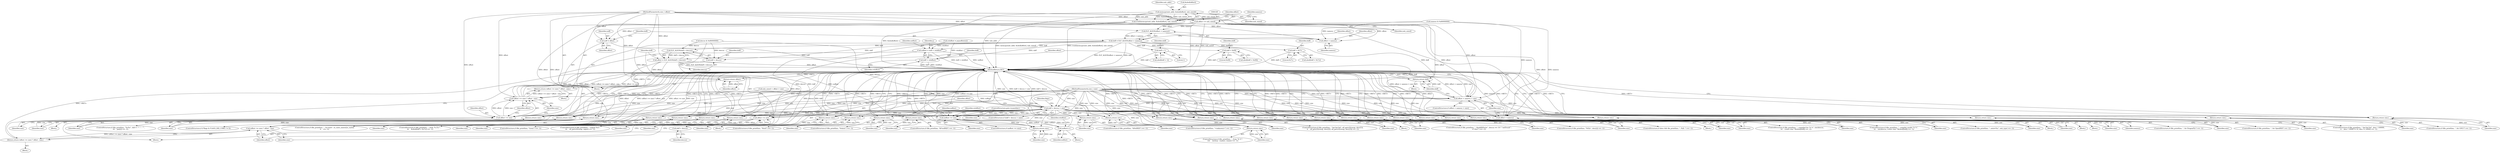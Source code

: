 digraph "0_file_b4c01141e5367f247b84dcaf6aefbb4e741842b8@API" {
"1000150" [label="(Call,memcpy(xnh_addr, &nbuf[offset], xnh_sizeof))"];
"1000148" [label="(Call,(void)memcpy(xnh_addr, &nbuf[offset], xnh_sizeof))"];
"1000157" [label="(Call,offset += xnh_sizeof)"];
"1000177" [label="(Call,offset >= size)"];
"1000176" [label="(Call,(offset >= size) ? offset : size)"];
"1000175" [label="(Return,return (offset >= size) ? offset : size;)"];
"1000212" [label="(Call,noff = offset)"];
"1000217" [label="(Call,ELF_ALIGN(offset + namesz))"];
"1000215" [label="(Call,doff = ELF_ALIGN(offset + namesz))"];
"1000228" [label="(Return,return doff;)"];
"1000232" [label="(Call,ELF_ALIGN(doff + descsz))"];
"1000230" [label="(Call,offset = ELF_ALIGN(doff + descsz))"];
"1000245" [label="(Call,offset >= size)"];
"1000244" [label="(Call,(offset >= size) ? offset : size)"];
"1000243" [label="(Return,return (offset >= size) ? offset : size;)"];
"1001235" [label="(Return,return offset;)"];
"1000233" [label="(Call,doff + descsz)"];
"1000237" [label="(Call,doff + descsz > size)"];
"1000339" [label="(Return,return size;)"];
"1000356" [label="(Return,return size;)"];
"1000367" [label="(Return,return size;)"];
"1000378" [label="(Return,return size;)"];
"1000389" [label="(Return,return size;)"];
"1000400" [label="(Return,return size;)"];
"1000411" [label="(Return,return size;)"];
"1000435" [label="(Return,return size;)"];
"1000441" [label="(Return,return size;)"];
"1000486" [label="(Return,return size;)"];
"1000516" [label="(Return,return size;)"];
"1000578" [label="(Return,return size;)"];
"1000615" [label="(Return,return size;)"];
"1000653" [label="(Return,return size;)"];
"1000673" [label="(Return,return size;)"];
"1000693" [label="(Return,return size;)"];
"1000705" [label="(Return,return size;)"];
"1000708" [label="(Return,return size;)"];
"1000746" [label="(Return,return size;)"];
"1000779" [label="(Return,return size;)"];
"1000785" [label="(Return,return size;)"];
"1000819" [label="(Return,return size;)"];
"1000855" [label="(Return,return size;)"];
"1000861" [label="(Return,return size;)"];
"1000945" [label="(Return,return size;)"];
"1000970" [label="(Return,return size;)"];
"1000999" [label="(Return,return size;)"];
"1001024" [label="(Return,return size;)"];
"1001030" [label="(Return,return size;)"];
"1001088" [label="(Call,noffset >= size)"];
"1001082" [label="(Call,noffset++)"];
"1001225" [label="(Return,return size;)"];
"1001231" [label="(Return,return size;)"];
"1000238" [label="(Call,doff + descsz)"];
"1000294" [label="(Call,doff + 1)"];
"1000994" [label="(Call,doff + 0x7c)"];
"1001009" [label="(Call,doff + 0x08)"];
"1001065" [label="(Call,noffset = doff + reloffset)"];
"1001067" [label="(Call,doff + reloffset)"];
"1000218" [label="(Call,offset + namesz)"];
"1000222" [label="(Call,offset + namesz > size)"];
"1000223" [label="(Call,offset + namesz)"];
"1000697" [label="(ControlStructure,if (file_printf(ms, \", note=%u\", xnh_type) == -1))"];
"1001091" [label="(ControlStructure,goto tryanother;)"];
"1000219" [label="(Identifier,offset)"];
"1001237" [label="(MethodReturn,RET)"];
"1000780" [label="(Identifier,size)"];
"1000150" [label="(Call,memcpy(xnh_addr, &nbuf[offset], xnh_sizeof))"];
"1000249" [label="(Identifier,size)"];
"1000156" [label="(Identifier,xnh_sizeof)"];
"1000245" [label="(Call,offset >= size)"];
"1000357" [label="(Identifier,size)"];
"1000673" [label="(Return,return size;)"];
"1000371" [label="(ControlStructure,if (file_printf(ms, \"Solaris\") == -1))"];
"1000393" [label="(ControlStructure,if (file_printf(ms, \"kNetBSD\") == -1))"];
"1000960" [label="(ControlStructure,if (file_printf(ms, \", %s-style\", os_style_names[os_style])\n\t\t    == -1))"];
"1000161" [label="(Identifier,namesz)"];
"1000378" [label="(Return,return size;)"];
"1000946" [label="(Identifier,size)"];
"1000320" [label="(Block,)"];
"1000213" [label="(Identifier,noff)"];
"1000176" [label="(Call,(offset >= size) ? offset : size)"];
"1000360" [label="(ControlStructure,if (file_printf(ms, \"Hurd\") == -1))"];
"1000232" [label="(Call,ELF_ALIGN(doff + descsz))"];
"1001083" [label="(Identifier,noffset)"];
"1001056" [label="(Block,)"];
"1000179" [label="(Identifier,size)"];
"1000435" [label="(Return,return size;)"];
"1000654" [label="(Identifier,size)"];
"1000772" [label="(ControlStructure,if (file_printf(ms, \", for OpenBSD\") == -1))"];
"1000125" [label="(Block,)"];
"1000229" [label="(Identifier,doff)"];
"1001085" [label="(Identifier,reloffset)"];
"1000292" [label="(Call,nbuf[doff + 1])"];
"1000473" [label="(ControlStructure,if (file_printf(ms, \", BuildID[%s]=\", descsz == 16 ? \"md5/uuid\" :\n\t\t\"sha1\") == -1))"];
"1000992" [label="(Call,nbuf[doff + 0x7c])"];
"1000254" [label="(Identifier,flags)"];
"1000390" [label="(Identifier,size)"];
"1000239" [label="(Identifier,doff)"];
"1000230" [label="(Call,offset = ELF_ALIGN(doff + descsz))"];
"1001226" [label="(Identifier,size)"];
"1000994" [label="(Call,doff + 0x7c)"];
"1000810" [label="(Block,)"];
"1000677" [label="(ControlStructure,if (file_printf(ms, \", compiler model: %.*s\",\n\t\t\t    (int)descsz, (const char *)&nbuf[doff]) == -1))"];
"1000222" [label="(Call,offset + namesz > size)"];
"1000349" [label="(ControlStructure,if (file_printf(ms, \"Linux\") == -1))"];
"1001235" [label="(Return,return offset;)"];
"1000487" [label="(Identifier,size)"];
"1000183" [label="(Call,namesz & 0x80000000)"];
"1001069" [label="(Identifier,reloffset)"];
"1000212" [label="(Call,noff = offset)"];
"1000356" [label="(Return,return size;)"];
"1000771" [label="(Block,)"];
"1000436" [label="(Identifier,size)"];
"1000228" [label="(Return,return doff;)"];
"1000657" [label="(ControlStructure,if (file_printf(ms, \", compiled for: %.*s\", (int)descsz,\n\t\t\t    (const char *)&nbuf[doff]) == -1))"];
"1000734" [label="(Block,)"];
"1000674" [label="(Identifier,size)"];
"1000382" [label="(ControlStructure,if (file_printf(ms, \"kFreeBSD\") == -1))"];
"1000820" [label="(Identifier,size)"];
"1000340" [label="(Identifier,size)"];
"1001010" [label="(Identifier,doff)"];
"1000693" [label="(Return,return size;)"];
"1001007" [label="(Call,nbuf[doff + 0x08])"];
"1000243" [label="(Return,return (offset >= size) ? offset : size;)"];
"1001087" [label="(ControlStructure,if (noffset >= size))"];
"1001082" [label="(Call,noffset++)"];
"1000294" [label="(Call,doff + 1)"];
"1000177" [label="(Call,offset >= size)"];
"1000986" [label="(ControlStructure,if (file_printf(ms, \", from '%.31s'\",\n\t\t\t    &nbuf[doff + 0x7c]) == -1))"];
"1000148" [label="(Call,(void)memcpy(xnh_addr, &nbuf[offset], xnh_sizeof))"];
"1000339" [label="(Return,return size;)"];
"1000236" [label="(ControlStructure,if (doff + descsz > size))"];
"1000367" [label="(Return,return size;)"];
"1001000" [label="(Identifier,size)"];
"1000709" [label="(Identifier,size)"];
"1000174" [label="(Block,)"];
"1000412" [label="(Identifier,size)"];
"1000569" [label="(ControlStructure,if (desc && file_printf(ms, \", PaX: \") == -1))"];
"1000862" [label="(Identifier,size)"];
"1000971" [label="(Identifier,size)"];
"1001014" [label="(ControlStructure,if (file_printf(ms, \" (signal %u)\",\n\t\t\t    elf_getu32(swap, signo)) == -1))"];
"1000411" [label="(Return,return size;)"];
"1000233" [label="(Call,doff + descsz)"];
"1000746" [label="(Return,return size;)"];
"1000151" [label="(Identifier,xnh_addr)"];
"1001068" [label="(Identifier,doff)"];
"1000221" [label="(ControlStructure,if (offset + namesz > size))"];
"1001231" [label="(Return,return size;)"];
"1000244" [label="(Call,(offset >= size) ? offset : size)"];
"1000235" [label="(Identifier,descsz)"];
"1001024" [label="(Return,return size;)"];
"1000237" [label="(Call,doff + descsz > size)"];
"1000332" [label="(ControlStructure,if (file_printf(ms, \", for GNU/\") == -1))"];
"1000231" [label="(Identifier,offset)"];
"1000579" [label="(Identifier,size)"];
"1000217" [label="(Call,ELF_ALIGN(offset + namesz))"];
"1000119" [label="(MethodParameterIn,size_t offset)"];
"1000240" [label="(Identifier,descsz)"];
"1000157" [label="(Call,offset += xnh_sizeof)"];
"1000224" [label="(Identifier,offset)"];
"1000401" [label="(Identifier,size)"];
"1001089" [label="(Identifier,noffset)"];
"1000138" [label="(Call,xnh_sizeof + offset > size)"];
"1000812" [label="(ControlStructure,if (file_printf(ms, \", for DragonFly\") == -1))"];
"1000999" [label="(Return,return size;)"];
"1001025" [label="(Identifier,size)"];
"1000295" [label="(Identifier,doff)"];
"1000158" [label="(Identifier,offset)"];
"1001065" [label="(Call,noffset = doff + reloffset)"];
"1000615" [label="(Return,return size;)"];
"1000225" [label="(Identifier,namesz)"];
"1001060" [label="(Call,reloffset = prpsoffsets(i))"];
"1000215" [label="(Call,doff = ELF_ALIGN(offset + namesz))"];
"1000413" [label="(ControlStructure,if (file_printf(ms, \" %d.%d.%d\", elf_getu32(swap, desc[1]),\n\t\t    elf_getu32(swap, desc[2]), elf_getu32(swap, desc[3])) == -1))"];
"1000708" [label="(Return,return size;)"];
"1001030" [label="(Return,return size;)"];
"1000786" [label="(Identifier,size)"];
"1000641" [label="(Block,)"];
"1000247" [label="(Identifier,size)"];
"1000296" [label="(Literal,1)"];
"1000861" [label="(Return,return size;)"];
"1000938" [label="(ControlStructure,if ((*flags & FLAGS_DID_CORE) != 0))"];
"1000181" [label="(Identifier,size)"];
"1000159" [label="(Identifier,xnh_sizeof)"];
"1000600" [label="(ControlStructure,if (file_printf(ms, \"%s%s\", did++ ? \",\" : \"\",\n\t\t\t    pax[i]) == -1))"];
"1000945" [label="(Return,return size;)"];
"1000819" [label="(Return,return size;)"];
"1001081" [label="(Block,)"];
"1000855" [label="(Return,return size;)"];
"1001225" [label="(Return,return size;)"];
"1000220" [label="(Identifier,namesz)"];
"1000218" [label="(Call,offset + namesz)"];
"1000180" [label="(Identifier,offset)"];
"1001236" [label="(Identifier,offset)"];
"1000223" [label="(Call,offset + namesz)"];
"1000120" [label="(MethodParameterIn,size_t size)"];
"1001031" [label="(Identifier,size)"];
"1000995" [label="(Identifier,doff)"];
"1001009" [label="(Call,doff + 0x08)"];
"1000578" [label="(Return,return size;)"];
"1000234" [label="(Identifier,doff)"];
"1000248" [label="(Identifier,offset)"];
"1000653" [label="(Return,return size;)"];
"1001066" [label="(Identifier,noffset)"];
"1000246" [label="(Identifier,offset)"];
"1000486" [label="(Return,return size;)"];
"1000198" [label="(Call,descsz & 0x80000000)"];
"1000705" [label="(Return,return size;)"];
"1000779" [label="(Return,return size;)"];
"1001232" [label="(Identifier,size)"];
"1000706" [label="(Identifier,size)"];
"1000175" [label="(Return,return (offset >= size) ? offset : size;)"];
"1000984" [label="(Block,)"];
"1000785" [label="(Return,return size;)"];
"1000214" [label="(Identifier,offset)"];
"1000517" [label="(Identifier,size)"];
"1000506" [label="(ControlStructure,if (file_printf(ms, \"%02x\", desc[i]) == -1))"];
"1000216" [label="(Identifier,doff)"];
"1000616" [label="(Identifier,size)"];
"1000747" [label="(Identifier,size)"];
"1001067" [label="(Call,doff + reloffset)"];
"1000516" [label="(Return,return size;)"];
"1000242" [label="(Block,)"];
"1001090" [label="(Identifier,size)"];
"1001088" [label="(Call,noffset >= size)"];
"1001094" [label="(Identifier,reloffset)"];
"1001073" [label="(Identifier,j)"];
"1000389" [label="(Return,return size;)"];
"1000178" [label="(Identifier,offset)"];
"1000404" [label="(ControlStructure,if (file_printf(ms, \"<unknown>\") == -1))"];
"1000694" [label="(Identifier,size)"];
"1000632" [label="(Block,)"];
"1001011" [label="(Literal,0x08)"];
"1000241" [label="(Identifier,size)"];
"1000238" [label="(Call,doff + descsz)"];
"1000227" [label="(Block,)"];
"1000400" [label="(Return,return size;)"];
"1000442" [label="(Identifier,size)"];
"1001212" [label="(ControlStructure,if (file_printf(ms, \", from '%.*s'\",\n\t\t\t\t    (int)(cp - cname), cname) == -1))"];
"1000379" [label="(Identifier,size)"];
"1000152" [label="(Call,&nbuf[offset])"];
"1000970" [label="(Return,return size;)"];
"1000837" [label="(ControlStructure,if (file_printf(ms, \" %d.%d.%d\", desc / 100000,\n\t\t    desc / 10000 % 10, desc % 10000) == -1))"];
"1000996" [label="(Literal,0x7c)"];
"1000226" [label="(Identifier,size)"];
"1000441" [label="(Return,return size;)"];
"1000368" [label="(Identifier,size)"];
"1000856" [label="(Identifier,size)"];
"1000150" -> "1000148"  [label="AST: "];
"1000150" -> "1000156"  [label="CFG: "];
"1000151" -> "1000150"  [label="AST: "];
"1000152" -> "1000150"  [label="AST: "];
"1000156" -> "1000150"  [label="AST: "];
"1000148" -> "1000150"  [label="CFG: "];
"1000150" -> "1001237"  [label="DDG: xnh_addr"];
"1000150" -> "1001237"  [label="DDG: &nbuf[offset]"];
"1000150" -> "1000148"  [label="DDG: xnh_addr"];
"1000150" -> "1000148"  [label="DDG: &nbuf[offset]"];
"1000150" -> "1000148"  [label="DDG: xnh_sizeof"];
"1000150" -> "1000157"  [label="DDG: xnh_sizeof"];
"1000148" -> "1000125"  [label="AST: "];
"1000149" -> "1000148"  [label="AST: "];
"1000158" -> "1000148"  [label="CFG: "];
"1000148" -> "1001237"  [label="DDG: (void)memcpy(xnh_addr, &nbuf[offset], xnh_sizeof)"];
"1000148" -> "1001237"  [label="DDG: memcpy(xnh_addr, &nbuf[offset], xnh_sizeof)"];
"1000157" -> "1000125"  [label="AST: "];
"1000157" -> "1000159"  [label="CFG: "];
"1000158" -> "1000157"  [label="AST: "];
"1000159" -> "1000157"  [label="AST: "];
"1000161" -> "1000157"  [label="CFG: "];
"1000157" -> "1001237"  [label="DDG: xnh_sizeof"];
"1000157" -> "1001237"  [label="DDG: offset"];
"1000119" -> "1000157"  [label="DDG: offset"];
"1000157" -> "1000177"  [label="DDG: offset"];
"1000157" -> "1000212"  [label="DDG: offset"];
"1000157" -> "1000217"  [label="DDG: offset"];
"1000157" -> "1000218"  [label="DDG: offset"];
"1000157" -> "1000222"  [label="DDG: offset"];
"1000157" -> "1000223"  [label="DDG: offset"];
"1000177" -> "1000176"  [label="AST: "];
"1000177" -> "1000179"  [label="CFG: "];
"1000178" -> "1000177"  [label="AST: "];
"1000179" -> "1000177"  [label="AST: "];
"1000180" -> "1000177"  [label="CFG: "];
"1000181" -> "1000177"  [label="CFG: "];
"1000177" -> "1000176"  [label="DDG: offset"];
"1000177" -> "1000176"  [label="DDG: size"];
"1000119" -> "1000177"  [label="DDG: offset"];
"1000138" -> "1000177"  [label="DDG: size"];
"1000120" -> "1000177"  [label="DDG: size"];
"1000176" -> "1000175"  [label="AST: "];
"1000176" -> "1000180"  [label="CFG: "];
"1000176" -> "1000181"  [label="CFG: "];
"1000180" -> "1000176"  [label="AST: "];
"1000181" -> "1000176"  [label="AST: "];
"1000175" -> "1000176"  [label="CFG: "];
"1000176" -> "1001237"  [label="DDG: size"];
"1000176" -> "1001237"  [label="DDG: offset"];
"1000176" -> "1001237"  [label="DDG: (offset >= size) ? offset : size"];
"1000176" -> "1001237"  [label="DDG: offset >= size"];
"1000176" -> "1000175"  [label="DDG: (offset >= size) ? offset : size"];
"1000119" -> "1000176"  [label="DDG: offset"];
"1000120" -> "1000176"  [label="DDG: size"];
"1000175" -> "1000174"  [label="AST: "];
"1001237" -> "1000175"  [label="CFG: "];
"1000175" -> "1001237"  [label="DDG: <RET>"];
"1000212" -> "1000125"  [label="AST: "];
"1000212" -> "1000214"  [label="CFG: "];
"1000213" -> "1000212"  [label="AST: "];
"1000214" -> "1000212"  [label="AST: "];
"1000216" -> "1000212"  [label="CFG: "];
"1000212" -> "1001237"  [label="DDG: noff"];
"1000119" -> "1000212"  [label="DDG: offset"];
"1000217" -> "1000215"  [label="AST: "];
"1000217" -> "1000218"  [label="CFG: "];
"1000218" -> "1000217"  [label="AST: "];
"1000215" -> "1000217"  [label="CFG: "];
"1000217" -> "1000215"  [label="DDG: offset + namesz"];
"1000119" -> "1000217"  [label="DDG: offset"];
"1000183" -> "1000217"  [label="DDG: namesz"];
"1000215" -> "1000125"  [label="AST: "];
"1000216" -> "1000215"  [label="AST: "];
"1000224" -> "1000215"  [label="CFG: "];
"1000215" -> "1001237"  [label="DDG: doff"];
"1000215" -> "1001237"  [label="DDG: ELF_ALIGN(offset + namesz)"];
"1000215" -> "1000228"  [label="DDG: doff"];
"1000215" -> "1000232"  [label="DDG: doff"];
"1000215" -> "1000233"  [label="DDG: doff"];
"1000215" -> "1000237"  [label="DDG: doff"];
"1000215" -> "1000238"  [label="DDG: doff"];
"1000215" -> "1000294"  [label="DDG: doff"];
"1000215" -> "1000994"  [label="DDG: doff"];
"1000215" -> "1001009"  [label="DDG: doff"];
"1000215" -> "1001065"  [label="DDG: doff"];
"1000215" -> "1001067"  [label="DDG: doff"];
"1000228" -> "1000227"  [label="AST: "];
"1000228" -> "1000229"  [label="CFG: "];
"1000229" -> "1000228"  [label="AST: "];
"1001237" -> "1000228"  [label="CFG: "];
"1000228" -> "1001237"  [label="DDG: <RET>"];
"1000229" -> "1000228"  [label="DDG: doff"];
"1000232" -> "1000230"  [label="AST: "];
"1000232" -> "1000233"  [label="CFG: "];
"1000233" -> "1000232"  [label="AST: "];
"1000230" -> "1000232"  [label="CFG: "];
"1000232" -> "1000230"  [label="DDG: doff + descsz"];
"1000198" -> "1000232"  [label="DDG: descsz"];
"1000230" -> "1000125"  [label="AST: "];
"1000231" -> "1000230"  [label="AST: "];
"1000239" -> "1000230"  [label="CFG: "];
"1000230" -> "1001237"  [label="DDG: offset"];
"1000230" -> "1001237"  [label="DDG: ELF_ALIGN(doff + descsz)"];
"1000119" -> "1000230"  [label="DDG: offset"];
"1000230" -> "1000245"  [label="DDG: offset"];
"1000230" -> "1001235"  [label="DDG: offset"];
"1000245" -> "1000244"  [label="AST: "];
"1000245" -> "1000247"  [label="CFG: "];
"1000246" -> "1000245"  [label="AST: "];
"1000247" -> "1000245"  [label="AST: "];
"1000248" -> "1000245"  [label="CFG: "];
"1000249" -> "1000245"  [label="CFG: "];
"1000245" -> "1000244"  [label="DDG: offset"];
"1000245" -> "1000244"  [label="DDG: size"];
"1000119" -> "1000245"  [label="DDG: offset"];
"1000237" -> "1000245"  [label="DDG: size"];
"1000120" -> "1000245"  [label="DDG: size"];
"1000244" -> "1000243"  [label="AST: "];
"1000244" -> "1000248"  [label="CFG: "];
"1000244" -> "1000249"  [label="CFG: "];
"1000248" -> "1000244"  [label="AST: "];
"1000249" -> "1000244"  [label="AST: "];
"1000243" -> "1000244"  [label="CFG: "];
"1000244" -> "1001237"  [label="DDG: offset"];
"1000244" -> "1001237"  [label="DDG: (offset >= size) ? offset : size"];
"1000244" -> "1001237"  [label="DDG: offset >= size"];
"1000244" -> "1001237"  [label="DDG: size"];
"1000244" -> "1000243"  [label="DDG: (offset >= size) ? offset : size"];
"1000119" -> "1000244"  [label="DDG: offset"];
"1000120" -> "1000244"  [label="DDG: size"];
"1000243" -> "1000242"  [label="AST: "];
"1001237" -> "1000243"  [label="CFG: "];
"1000243" -> "1001237"  [label="DDG: <RET>"];
"1001235" -> "1000125"  [label="AST: "];
"1001235" -> "1001236"  [label="CFG: "];
"1001236" -> "1001235"  [label="AST: "];
"1001237" -> "1001235"  [label="CFG: "];
"1001235" -> "1001237"  [label="DDG: <RET>"];
"1001236" -> "1001235"  [label="DDG: offset"];
"1000119" -> "1001235"  [label="DDG: offset"];
"1000233" -> "1000235"  [label="CFG: "];
"1000234" -> "1000233"  [label="AST: "];
"1000235" -> "1000233"  [label="AST: "];
"1000198" -> "1000233"  [label="DDG: descsz"];
"1000237" -> "1000236"  [label="AST: "];
"1000237" -> "1000241"  [label="CFG: "];
"1000238" -> "1000237"  [label="AST: "];
"1000241" -> "1000237"  [label="AST: "];
"1000246" -> "1000237"  [label="CFG: "];
"1000254" -> "1000237"  [label="CFG: "];
"1000237" -> "1001237"  [label="DDG: doff + descsz > size"];
"1000237" -> "1001237"  [label="DDG: doff + descsz"];
"1000237" -> "1001237"  [label="DDG: size"];
"1000198" -> "1000237"  [label="DDG: descsz"];
"1000222" -> "1000237"  [label="DDG: size"];
"1000120" -> "1000237"  [label="DDG: size"];
"1000237" -> "1000339"  [label="DDG: size"];
"1000237" -> "1000356"  [label="DDG: size"];
"1000237" -> "1000367"  [label="DDG: size"];
"1000237" -> "1000378"  [label="DDG: size"];
"1000237" -> "1000389"  [label="DDG: size"];
"1000237" -> "1000400"  [label="DDG: size"];
"1000237" -> "1000411"  [label="DDG: size"];
"1000237" -> "1000435"  [label="DDG: size"];
"1000237" -> "1000441"  [label="DDG: size"];
"1000237" -> "1000486"  [label="DDG: size"];
"1000237" -> "1000516"  [label="DDG: size"];
"1000237" -> "1000578"  [label="DDG: size"];
"1000237" -> "1000615"  [label="DDG: size"];
"1000237" -> "1000653"  [label="DDG: size"];
"1000237" -> "1000673"  [label="DDG: size"];
"1000237" -> "1000693"  [label="DDG: size"];
"1000237" -> "1000705"  [label="DDG: size"];
"1000237" -> "1000708"  [label="DDG: size"];
"1000237" -> "1000746"  [label="DDG: size"];
"1000237" -> "1000779"  [label="DDG: size"];
"1000237" -> "1000785"  [label="DDG: size"];
"1000237" -> "1000819"  [label="DDG: size"];
"1000237" -> "1000855"  [label="DDG: size"];
"1000237" -> "1000861"  [label="DDG: size"];
"1000237" -> "1000945"  [label="DDG: size"];
"1000237" -> "1000970"  [label="DDG: size"];
"1000237" -> "1000999"  [label="DDG: size"];
"1000237" -> "1001024"  [label="DDG: size"];
"1000237" -> "1001030"  [label="DDG: size"];
"1000237" -> "1001088"  [label="DDG: size"];
"1000237" -> "1001225"  [label="DDG: size"];
"1000237" -> "1001231"  [label="DDG: size"];
"1000339" -> "1000332"  [label="AST: "];
"1000339" -> "1000340"  [label="CFG: "];
"1000340" -> "1000339"  [label="AST: "];
"1001237" -> "1000339"  [label="CFG: "];
"1000339" -> "1001237"  [label="DDG: <RET>"];
"1000340" -> "1000339"  [label="DDG: size"];
"1000120" -> "1000339"  [label="DDG: size"];
"1000356" -> "1000349"  [label="AST: "];
"1000356" -> "1000357"  [label="CFG: "];
"1000357" -> "1000356"  [label="AST: "];
"1001237" -> "1000356"  [label="CFG: "];
"1000356" -> "1001237"  [label="DDG: <RET>"];
"1000357" -> "1000356"  [label="DDG: size"];
"1000120" -> "1000356"  [label="DDG: size"];
"1000367" -> "1000360"  [label="AST: "];
"1000367" -> "1000368"  [label="CFG: "];
"1000368" -> "1000367"  [label="AST: "];
"1001237" -> "1000367"  [label="CFG: "];
"1000367" -> "1001237"  [label="DDG: <RET>"];
"1000368" -> "1000367"  [label="DDG: size"];
"1000120" -> "1000367"  [label="DDG: size"];
"1000378" -> "1000371"  [label="AST: "];
"1000378" -> "1000379"  [label="CFG: "];
"1000379" -> "1000378"  [label="AST: "];
"1001237" -> "1000378"  [label="CFG: "];
"1000378" -> "1001237"  [label="DDG: <RET>"];
"1000379" -> "1000378"  [label="DDG: size"];
"1000120" -> "1000378"  [label="DDG: size"];
"1000389" -> "1000382"  [label="AST: "];
"1000389" -> "1000390"  [label="CFG: "];
"1000390" -> "1000389"  [label="AST: "];
"1001237" -> "1000389"  [label="CFG: "];
"1000389" -> "1001237"  [label="DDG: <RET>"];
"1000390" -> "1000389"  [label="DDG: size"];
"1000120" -> "1000389"  [label="DDG: size"];
"1000400" -> "1000393"  [label="AST: "];
"1000400" -> "1000401"  [label="CFG: "];
"1000401" -> "1000400"  [label="AST: "];
"1001237" -> "1000400"  [label="CFG: "];
"1000400" -> "1001237"  [label="DDG: <RET>"];
"1000401" -> "1000400"  [label="DDG: size"];
"1000120" -> "1000400"  [label="DDG: size"];
"1000411" -> "1000404"  [label="AST: "];
"1000411" -> "1000412"  [label="CFG: "];
"1000412" -> "1000411"  [label="AST: "];
"1001237" -> "1000411"  [label="CFG: "];
"1000411" -> "1001237"  [label="DDG: <RET>"];
"1000412" -> "1000411"  [label="DDG: size"];
"1000120" -> "1000411"  [label="DDG: size"];
"1000435" -> "1000413"  [label="AST: "];
"1000435" -> "1000436"  [label="CFG: "];
"1000436" -> "1000435"  [label="AST: "];
"1001237" -> "1000435"  [label="CFG: "];
"1000435" -> "1001237"  [label="DDG: <RET>"];
"1000436" -> "1000435"  [label="DDG: size"];
"1000120" -> "1000435"  [label="DDG: size"];
"1000441" -> "1000320"  [label="AST: "];
"1000441" -> "1000442"  [label="CFG: "];
"1000442" -> "1000441"  [label="AST: "];
"1001237" -> "1000441"  [label="CFG: "];
"1000441" -> "1001237"  [label="DDG: <RET>"];
"1000442" -> "1000441"  [label="DDG: size"];
"1000120" -> "1000441"  [label="DDG: size"];
"1000486" -> "1000473"  [label="AST: "];
"1000486" -> "1000487"  [label="CFG: "];
"1000487" -> "1000486"  [label="AST: "];
"1001237" -> "1000486"  [label="CFG: "];
"1000486" -> "1001237"  [label="DDG: <RET>"];
"1000487" -> "1000486"  [label="DDG: size"];
"1000120" -> "1000486"  [label="DDG: size"];
"1000516" -> "1000506"  [label="AST: "];
"1000516" -> "1000517"  [label="CFG: "];
"1000517" -> "1000516"  [label="AST: "];
"1001237" -> "1000516"  [label="CFG: "];
"1000516" -> "1001237"  [label="DDG: <RET>"];
"1000517" -> "1000516"  [label="DDG: size"];
"1000120" -> "1000516"  [label="DDG: size"];
"1000578" -> "1000569"  [label="AST: "];
"1000578" -> "1000579"  [label="CFG: "];
"1000579" -> "1000578"  [label="AST: "];
"1001237" -> "1000578"  [label="CFG: "];
"1000578" -> "1001237"  [label="DDG: <RET>"];
"1000579" -> "1000578"  [label="DDG: size"];
"1000120" -> "1000578"  [label="DDG: size"];
"1000615" -> "1000600"  [label="AST: "];
"1000615" -> "1000616"  [label="CFG: "];
"1000616" -> "1000615"  [label="AST: "];
"1001237" -> "1000615"  [label="CFG: "];
"1000615" -> "1001237"  [label="DDG: <RET>"];
"1000616" -> "1000615"  [label="DDG: size"];
"1000120" -> "1000615"  [label="DDG: size"];
"1000653" -> "1000641"  [label="AST: "];
"1000653" -> "1000654"  [label="CFG: "];
"1000654" -> "1000653"  [label="AST: "];
"1001237" -> "1000653"  [label="CFG: "];
"1000653" -> "1001237"  [label="DDG: <RET>"];
"1000654" -> "1000653"  [label="DDG: size"];
"1000120" -> "1000653"  [label="DDG: size"];
"1000673" -> "1000657"  [label="AST: "];
"1000673" -> "1000674"  [label="CFG: "];
"1000674" -> "1000673"  [label="AST: "];
"1001237" -> "1000673"  [label="CFG: "];
"1000673" -> "1001237"  [label="DDG: <RET>"];
"1000674" -> "1000673"  [label="DDG: size"];
"1000120" -> "1000673"  [label="DDG: size"];
"1000693" -> "1000677"  [label="AST: "];
"1000693" -> "1000694"  [label="CFG: "];
"1000694" -> "1000693"  [label="AST: "];
"1001237" -> "1000693"  [label="CFG: "];
"1000693" -> "1001237"  [label="DDG: <RET>"];
"1000694" -> "1000693"  [label="DDG: size"];
"1000120" -> "1000693"  [label="DDG: size"];
"1000705" -> "1000697"  [label="AST: "];
"1000705" -> "1000706"  [label="CFG: "];
"1000706" -> "1000705"  [label="AST: "];
"1001237" -> "1000705"  [label="CFG: "];
"1000705" -> "1001237"  [label="DDG: <RET>"];
"1000706" -> "1000705"  [label="DDG: size"];
"1000120" -> "1000705"  [label="DDG: size"];
"1000708" -> "1000632"  [label="AST: "];
"1000708" -> "1000709"  [label="CFG: "];
"1000709" -> "1000708"  [label="AST: "];
"1001237" -> "1000708"  [label="CFG: "];
"1000708" -> "1001237"  [label="DDG: <RET>"];
"1000709" -> "1000708"  [label="DDG: size"];
"1000120" -> "1000708"  [label="DDG: size"];
"1000746" -> "1000734"  [label="AST: "];
"1000746" -> "1000747"  [label="CFG: "];
"1000747" -> "1000746"  [label="AST: "];
"1001237" -> "1000746"  [label="CFG: "];
"1000746" -> "1001237"  [label="DDG: <RET>"];
"1000747" -> "1000746"  [label="DDG: size"];
"1000120" -> "1000746"  [label="DDG: size"];
"1000779" -> "1000772"  [label="AST: "];
"1000779" -> "1000780"  [label="CFG: "];
"1000780" -> "1000779"  [label="AST: "];
"1001237" -> "1000779"  [label="CFG: "];
"1000779" -> "1001237"  [label="DDG: <RET>"];
"1000780" -> "1000779"  [label="DDG: size"];
"1000120" -> "1000779"  [label="DDG: size"];
"1000785" -> "1000771"  [label="AST: "];
"1000785" -> "1000786"  [label="CFG: "];
"1000786" -> "1000785"  [label="AST: "];
"1001237" -> "1000785"  [label="CFG: "];
"1000785" -> "1001237"  [label="DDG: <RET>"];
"1000786" -> "1000785"  [label="DDG: size"];
"1000120" -> "1000785"  [label="DDG: size"];
"1000819" -> "1000812"  [label="AST: "];
"1000819" -> "1000820"  [label="CFG: "];
"1000820" -> "1000819"  [label="AST: "];
"1001237" -> "1000819"  [label="CFG: "];
"1000819" -> "1001237"  [label="DDG: <RET>"];
"1000820" -> "1000819"  [label="DDG: size"];
"1000120" -> "1000819"  [label="DDG: size"];
"1000855" -> "1000837"  [label="AST: "];
"1000855" -> "1000856"  [label="CFG: "];
"1000856" -> "1000855"  [label="AST: "];
"1001237" -> "1000855"  [label="CFG: "];
"1000855" -> "1001237"  [label="DDG: <RET>"];
"1000856" -> "1000855"  [label="DDG: size"];
"1000120" -> "1000855"  [label="DDG: size"];
"1000861" -> "1000810"  [label="AST: "];
"1000861" -> "1000862"  [label="CFG: "];
"1000862" -> "1000861"  [label="AST: "];
"1001237" -> "1000861"  [label="CFG: "];
"1000861" -> "1001237"  [label="DDG: <RET>"];
"1000862" -> "1000861"  [label="DDG: size"];
"1000120" -> "1000861"  [label="DDG: size"];
"1000945" -> "1000938"  [label="AST: "];
"1000945" -> "1000946"  [label="CFG: "];
"1000946" -> "1000945"  [label="AST: "];
"1001237" -> "1000945"  [label="CFG: "];
"1000945" -> "1001237"  [label="DDG: <RET>"];
"1000946" -> "1000945"  [label="DDG: size"];
"1000120" -> "1000945"  [label="DDG: size"];
"1000970" -> "1000960"  [label="AST: "];
"1000970" -> "1000971"  [label="CFG: "];
"1000971" -> "1000970"  [label="AST: "];
"1001237" -> "1000970"  [label="CFG: "];
"1000970" -> "1001237"  [label="DDG: <RET>"];
"1000971" -> "1000970"  [label="DDG: size"];
"1000120" -> "1000970"  [label="DDG: size"];
"1000999" -> "1000986"  [label="AST: "];
"1000999" -> "1001000"  [label="CFG: "];
"1001000" -> "1000999"  [label="AST: "];
"1001237" -> "1000999"  [label="CFG: "];
"1000999" -> "1001237"  [label="DDG: <RET>"];
"1001000" -> "1000999"  [label="DDG: size"];
"1000120" -> "1000999"  [label="DDG: size"];
"1001024" -> "1001014"  [label="AST: "];
"1001024" -> "1001025"  [label="CFG: "];
"1001025" -> "1001024"  [label="AST: "];
"1001237" -> "1001024"  [label="CFG: "];
"1001024" -> "1001237"  [label="DDG: <RET>"];
"1001025" -> "1001024"  [label="DDG: size"];
"1000120" -> "1001024"  [label="DDG: size"];
"1001030" -> "1000984"  [label="AST: "];
"1001030" -> "1001031"  [label="CFG: "];
"1001031" -> "1001030"  [label="AST: "];
"1001237" -> "1001030"  [label="CFG: "];
"1001030" -> "1001237"  [label="DDG: <RET>"];
"1001031" -> "1001030"  [label="DDG: size"];
"1000120" -> "1001030"  [label="DDG: size"];
"1001088" -> "1001087"  [label="AST: "];
"1001088" -> "1001090"  [label="CFG: "];
"1001089" -> "1001088"  [label="AST: "];
"1001090" -> "1001088"  [label="AST: "];
"1001091" -> "1001088"  [label="CFG: "];
"1001094" -> "1001088"  [label="CFG: "];
"1001088" -> "1001237"  [label="DDG: noffset >= size"];
"1001088" -> "1001237"  [label="DDG: noffset"];
"1001088" -> "1001237"  [label="DDG: size"];
"1001088" -> "1001082"  [label="DDG: noffset"];
"1001065" -> "1001088"  [label="DDG: noffset"];
"1001082" -> "1001088"  [label="DDG: noffset"];
"1000120" -> "1001088"  [label="DDG: size"];
"1001088" -> "1001225"  [label="DDG: size"];
"1001088" -> "1001231"  [label="DDG: size"];
"1001082" -> "1001081"  [label="AST: "];
"1001082" -> "1001083"  [label="CFG: "];
"1001083" -> "1001082"  [label="AST: "];
"1001085" -> "1001082"  [label="CFG: "];
"1001082" -> "1001237"  [label="DDG: noffset"];
"1001225" -> "1001212"  [label="AST: "];
"1001225" -> "1001226"  [label="CFG: "];
"1001226" -> "1001225"  [label="AST: "];
"1001237" -> "1001225"  [label="CFG: "];
"1001225" -> "1001237"  [label="DDG: <RET>"];
"1001226" -> "1001225"  [label="DDG: size"];
"1000120" -> "1001225"  [label="DDG: size"];
"1001231" -> "1001056"  [label="AST: "];
"1001231" -> "1001232"  [label="CFG: "];
"1001232" -> "1001231"  [label="AST: "];
"1001237" -> "1001231"  [label="CFG: "];
"1001231" -> "1001237"  [label="DDG: <RET>"];
"1001232" -> "1001231"  [label="DDG: size"];
"1000120" -> "1001231"  [label="DDG: size"];
"1000238" -> "1000240"  [label="CFG: "];
"1000239" -> "1000238"  [label="AST: "];
"1000240" -> "1000238"  [label="AST: "];
"1000241" -> "1000238"  [label="CFG: "];
"1000238" -> "1001237"  [label="DDG: doff"];
"1000238" -> "1001237"  [label="DDG: descsz"];
"1000198" -> "1000238"  [label="DDG: descsz"];
"1000294" -> "1000292"  [label="AST: "];
"1000294" -> "1000296"  [label="CFG: "];
"1000295" -> "1000294"  [label="AST: "];
"1000296" -> "1000294"  [label="AST: "];
"1000292" -> "1000294"  [label="CFG: "];
"1000294" -> "1001237"  [label="DDG: doff"];
"1000994" -> "1000992"  [label="AST: "];
"1000994" -> "1000996"  [label="CFG: "];
"1000995" -> "1000994"  [label="AST: "];
"1000996" -> "1000994"  [label="AST: "];
"1000992" -> "1000994"  [label="CFG: "];
"1000994" -> "1001237"  [label="DDG: doff"];
"1001009" -> "1001007"  [label="AST: "];
"1001009" -> "1001011"  [label="CFG: "];
"1001010" -> "1001009"  [label="AST: "];
"1001011" -> "1001009"  [label="AST: "];
"1001007" -> "1001009"  [label="CFG: "];
"1001009" -> "1001237"  [label="DDG: doff"];
"1001065" -> "1001056"  [label="AST: "];
"1001065" -> "1001067"  [label="CFG: "];
"1001066" -> "1001065"  [label="AST: "];
"1001067" -> "1001065"  [label="AST: "];
"1001073" -> "1001065"  [label="CFG: "];
"1001065" -> "1001237"  [label="DDG: noffset"];
"1001065" -> "1001237"  [label="DDG: doff + reloffset"];
"1001060" -> "1001065"  [label="DDG: reloffset"];
"1001067" -> "1001069"  [label="CFG: "];
"1001068" -> "1001067"  [label="AST: "];
"1001069" -> "1001067"  [label="AST: "];
"1001067" -> "1001237"  [label="DDG: reloffset"];
"1001067" -> "1001237"  [label="DDG: doff"];
"1001060" -> "1001067"  [label="DDG: reloffset"];
"1000218" -> "1000220"  [label="CFG: "];
"1000219" -> "1000218"  [label="AST: "];
"1000220" -> "1000218"  [label="AST: "];
"1000119" -> "1000218"  [label="DDG: offset"];
"1000183" -> "1000218"  [label="DDG: namesz"];
"1000222" -> "1000221"  [label="AST: "];
"1000222" -> "1000226"  [label="CFG: "];
"1000223" -> "1000222"  [label="AST: "];
"1000226" -> "1000222"  [label="AST: "];
"1000229" -> "1000222"  [label="CFG: "];
"1000231" -> "1000222"  [label="CFG: "];
"1000222" -> "1001237"  [label="DDG: offset + namesz"];
"1000222" -> "1001237"  [label="DDG: size"];
"1000222" -> "1001237"  [label="DDG: offset + namesz > size"];
"1000119" -> "1000222"  [label="DDG: offset"];
"1000183" -> "1000222"  [label="DDG: namesz"];
"1000138" -> "1000222"  [label="DDG: size"];
"1000120" -> "1000222"  [label="DDG: size"];
"1000223" -> "1000225"  [label="CFG: "];
"1000224" -> "1000223"  [label="AST: "];
"1000225" -> "1000223"  [label="AST: "];
"1000226" -> "1000223"  [label="CFG: "];
"1000223" -> "1001237"  [label="DDG: namesz"];
"1000223" -> "1001237"  [label="DDG: offset"];
"1000119" -> "1000223"  [label="DDG: offset"];
"1000183" -> "1000223"  [label="DDG: namesz"];
}
